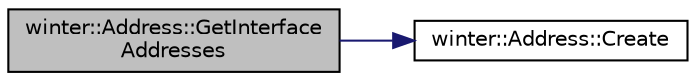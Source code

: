 digraph "winter::Address::GetInterfaceAddresses"
{
 // LATEX_PDF_SIZE
  edge [fontname="Helvetica",fontsize="10",labelfontname="Helvetica",labelfontsize="10"];
  node [fontname="Helvetica",fontsize="10",shape=record];
  rankdir="LR";
  Node1 [label="winter::Address::GetInterface\lAddresses",height=0.2,width=0.4,color="black", fillcolor="grey75", style="filled", fontcolor="black",tooltip="返回本机所有网卡的<网卡名, 地址, 子网掩码位数>"];
  Node1 -> Node2 [color="midnightblue",fontsize="10",style="solid",fontname="Helvetica"];
  Node2 [label="winter::Address::Create",height=0.2,width=0.4,color="black", fillcolor="white", style="filled",URL="$classwinter_1_1Address.html#ab248b3f32f184a2721cfaf2c0fecda97",tooltip="通过sockaddr指针创建Address"];
}

